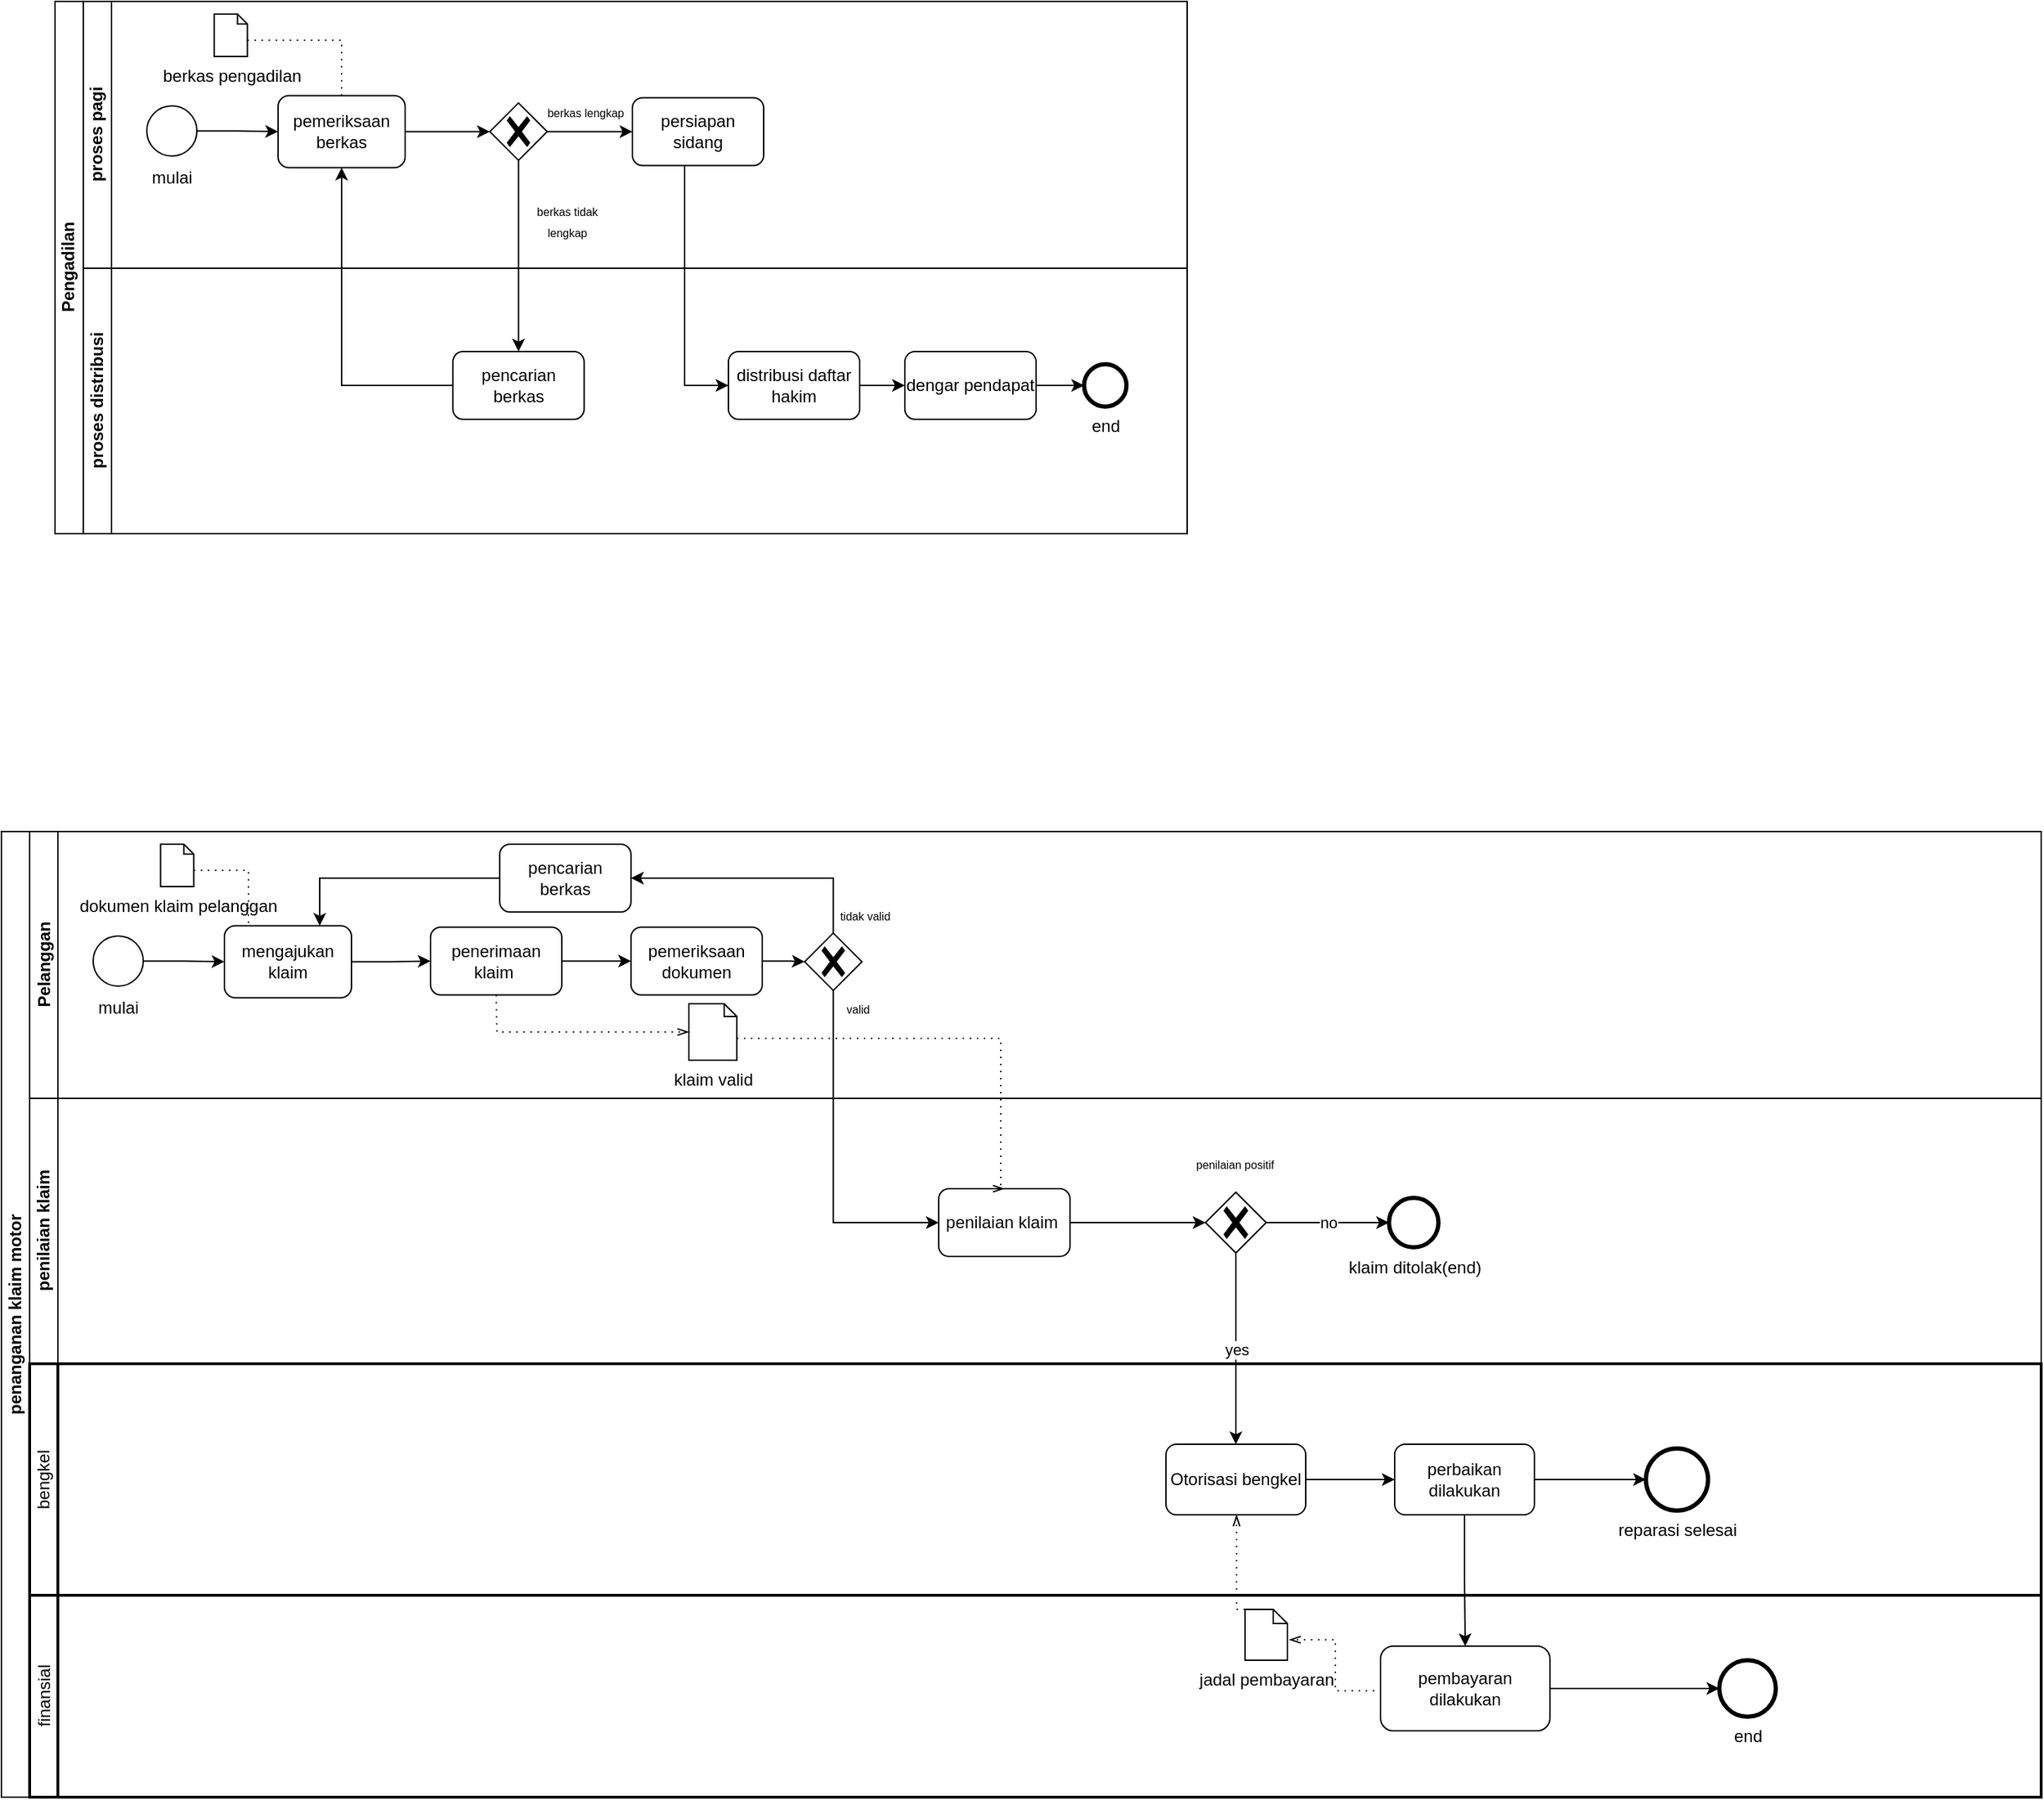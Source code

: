 <mxfile version="24.0.7" type="github">
  <diagram name="Page-1" id="BNhoLXWO7OdI7dN5E4v0">
    <mxGraphModel dx="1972" dy="1252" grid="0" gridSize="10" guides="1" tooltips="1" connect="1" arrows="1" fold="1" page="0" pageScale="1" pageWidth="850" pageHeight="1100" math="0" shadow="0">
      <root>
        <mxCell id="0" />
        <mxCell id="1" parent="0" />
        <mxCell id="Ib48CJe-XDvlAqQN1oVx-23" value="Pengadilan" style="swimlane;html=1;childLayout=stackLayout;resizeParent=1;resizeParentMax=0;horizontal=0;startSize=20;horizontalStack=0;whiteSpace=wrap;" vertex="1" parent="1">
          <mxGeometry x="-139" y="-53" width="802" height="377" as="geometry" />
        </mxCell>
        <mxCell id="Ib48CJe-XDvlAqQN1oVx-24" value="proses pagi" style="swimlane;html=1;startSize=20;horizontal=0;" vertex="1" parent="Ib48CJe-XDvlAqQN1oVx-23">
          <mxGeometry x="20" width="782" height="189" as="geometry" />
        </mxCell>
        <mxCell id="Ib48CJe-XDvlAqQN1oVx-32" style="edgeStyle=orthogonalEdgeStyle;rounded=0;orthogonalLoop=1;jettySize=auto;html=1;entryX=0;entryY=0.5;entryDx=0;entryDy=0;" edge="1" parent="Ib48CJe-XDvlAqQN1oVx-24" source="Ib48CJe-XDvlAqQN1oVx-29" target="Ib48CJe-XDvlAqQN1oVx-31">
          <mxGeometry relative="1" as="geometry" />
        </mxCell>
        <mxCell id="Ib48CJe-XDvlAqQN1oVx-29" value="" style="ellipse;whiteSpace=wrap;html=1;aspect=fixed;" vertex="1" parent="Ib48CJe-XDvlAqQN1oVx-24">
          <mxGeometry x="45" y="74" width="35.5" height="35.5" as="geometry" />
        </mxCell>
        <mxCell id="Ib48CJe-XDvlAqQN1oVx-30" value="mulai" style="text;strokeColor=none;align=center;fillColor=none;html=1;verticalAlign=middle;whiteSpace=wrap;rounded=0;" vertex="1" parent="Ib48CJe-XDvlAqQN1oVx-24">
          <mxGeometry x="32.749" y="109.996" width="60" height="30" as="geometry" />
        </mxCell>
        <mxCell id="Ib48CJe-XDvlAqQN1oVx-31" value="pemeriksaan berkas" style="rounded=1;whiteSpace=wrap;html=1;" vertex="1" parent="Ib48CJe-XDvlAqQN1oVx-24">
          <mxGeometry x="138" y="66.75" width="90" height="51" as="geometry" />
        </mxCell>
        <mxCell id="Ib48CJe-XDvlAqQN1oVx-33" value="berkas pengadilan" style="shape=mxgraph.bpmn.data;labelPosition=center;verticalLabelPosition=bottom;align=center;verticalAlign=top;size=7;html=1;" vertex="1" parent="Ib48CJe-XDvlAqQN1oVx-24">
          <mxGeometry x="92.75" y="9" width="23.5" height="30" as="geometry" />
        </mxCell>
        <mxCell id="Ib48CJe-XDvlAqQN1oVx-35" value="" style="edgeStyle=elbowEdgeStyle;fontSize=12;html=1;endFill=0;startFill=0;endSize=6;startSize=6;dashed=1;dashPattern=1 4;endArrow=none;startArrow=none;rounded=0;exitX=0;exitY=0;exitDx=23.5;exitDy=18.5;exitPerimeter=0;entryX=0.5;entryY=0;entryDx=0;entryDy=0;" edge="1" parent="Ib48CJe-XDvlAqQN1oVx-24" source="Ib48CJe-XDvlAqQN1oVx-33" target="Ib48CJe-XDvlAqQN1oVx-31">
          <mxGeometry width="160" relative="1" as="geometry">
            <mxPoint x="155" y="29" as="sourcePoint" />
            <mxPoint x="491" y="18" as="targetPoint" />
            <Array as="points">
              <mxPoint x="183" y="40" />
            </Array>
          </mxGeometry>
        </mxCell>
        <mxCell id="Ib48CJe-XDvlAqQN1oVx-39" style="edgeStyle=orthogonalEdgeStyle;rounded=0;orthogonalLoop=1;jettySize=auto;html=1;entryX=0;entryY=0.5;entryDx=0;entryDy=0;" edge="1" parent="Ib48CJe-XDvlAqQN1oVx-24" source="Ib48CJe-XDvlAqQN1oVx-36" target="Ib48CJe-XDvlAqQN1oVx-41">
          <mxGeometry relative="1" as="geometry">
            <mxPoint x="365.78" y="92.25" as="targetPoint" />
          </mxGeometry>
        </mxCell>
        <mxCell id="Ib48CJe-XDvlAqQN1oVx-36" value="" style="points=[[0.25,0.25,0],[0.5,0,0],[0.75,0.25,0],[1,0.5,0],[0.75,0.75,0],[0.5,1,0],[0.25,0.75,0],[0,0.5,0]];shape=mxgraph.bpmn.gateway2;html=1;verticalLabelPosition=bottom;labelBackgroundColor=#ffffff;verticalAlign=top;align=center;perimeter=rhombusPerimeter;outlineConnect=0;outline=none;symbol=none;gwType=exclusive;" vertex="1" parent="Ib48CJe-XDvlAqQN1oVx-24">
          <mxGeometry x="288" y="71.94" width="40.62" height="40.62" as="geometry" />
        </mxCell>
        <mxCell id="Ib48CJe-XDvlAqQN1oVx-37" style="edgeStyle=orthogonalEdgeStyle;rounded=0;orthogonalLoop=1;jettySize=auto;html=1;entryX=0;entryY=0.5;entryDx=0;entryDy=0;entryPerimeter=0;" edge="1" parent="Ib48CJe-XDvlAqQN1oVx-24" source="Ib48CJe-XDvlAqQN1oVx-31" target="Ib48CJe-XDvlAqQN1oVx-36">
          <mxGeometry relative="1" as="geometry" />
        </mxCell>
        <mxCell id="Ib48CJe-XDvlAqQN1oVx-41" value="persiapan sidang" style="rounded=1;whiteSpace=wrap;html=1;" vertex="1" parent="Ib48CJe-XDvlAqQN1oVx-24">
          <mxGeometry x="389" y="68.25" width="93" height="48" as="geometry" />
        </mxCell>
        <mxCell id="Ib48CJe-XDvlAqQN1oVx-43" value="&lt;font style=&quot;font-size: 8px;&quot;&gt;berkas lengkap&lt;/font&gt;" style="text;strokeColor=none;align=center;fillColor=none;html=1;verticalAlign=middle;whiteSpace=wrap;rounded=0;" vertex="1" parent="Ib48CJe-XDvlAqQN1oVx-24">
          <mxGeometry x="325.997" y="62.996" width="60" height="30" as="geometry" />
        </mxCell>
        <mxCell id="Ib48CJe-XDvlAqQN1oVx-45" value="&lt;font style=&quot;font-size: 8px;&quot;&gt;berkas tidak lengkap&lt;/font&gt;" style="text;strokeColor=none;align=center;fillColor=none;html=1;verticalAlign=middle;whiteSpace=wrap;rounded=0;" vertex="1" parent="Ib48CJe-XDvlAqQN1oVx-24">
          <mxGeometry x="312.997" y="139.996" width="60" height="30" as="geometry" />
        </mxCell>
        <mxCell id="Ib48CJe-XDvlAqQN1oVx-25" value="proses distribusi" style="swimlane;html=1;startSize=20;horizontal=0;" vertex="1" parent="Ib48CJe-XDvlAqQN1oVx-23">
          <mxGeometry x="20" y="189" width="782" height="188" as="geometry" />
        </mxCell>
        <mxCell id="Ib48CJe-XDvlAqQN1oVx-38" value="pencarian berkas" style="rounded=1;whiteSpace=wrap;html=1;" vertex="1" parent="Ib48CJe-XDvlAqQN1oVx-25">
          <mxGeometry x="261.81" y="59" width="93" height="48" as="geometry" />
        </mxCell>
        <mxCell id="Ib48CJe-XDvlAqQN1oVx-70" style="edgeStyle=orthogonalEdgeStyle;rounded=0;orthogonalLoop=1;jettySize=auto;html=1;entryX=0;entryY=0.5;entryDx=0;entryDy=0;" edge="1" parent="Ib48CJe-XDvlAqQN1oVx-25" source="Ib48CJe-XDvlAqQN1oVx-47" target="Ib48CJe-XDvlAqQN1oVx-69">
          <mxGeometry relative="1" as="geometry" />
        </mxCell>
        <mxCell id="Ib48CJe-XDvlAqQN1oVx-47" value="distribusi daftar hakim" style="rounded=1;whiteSpace=wrap;html=1;" vertex="1" parent="Ib48CJe-XDvlAqQN1oVx-25">
          <mxGeometry x="457" y="59" width="93" height="48" as="geometry" />
        </mxCell>
        <mxCell id="Ib48CJe-XDvlAqQN1oVx-72" style="edgeStyle=orthogonalEdgeStyle;rounded=0;orthogonalLoop=1;jettySize=auto;html=1;" edge="1" parent="Ib48CJe-XDvlAqQN1oVx-25" source="Ib48CJe-XDvlAqQN1oVx-69" target="Ib48CJe-XDvlAqQN1oVx-71">
          <mxGeometry relative="1" as="geometry" />
        </mxCell>
        <mxCell id="Ib48CJe-XDvlAqQN1oVx-69" value="dengar pendapat" style="rounded=1;whiteSpace=wrap;html=1;" vertex="1" parent="Ib48CJe-XDvlAqQN1oVx-25">
          <mxGeometry x="582" y="59" width="93" height="48" as="geometry" />
        </mxCell>
        <mxCell id="Ib48CJe-XDvlAqQN1oVx-71" value="end" style="points=[[0.145,0.145,0],[0.5,0,0],[0.855,0.145,0],[1,0.5,0],[0.855,0.855,0],[0.5,1,0],[0.145,0.855,0],[0,0.5,0]];shape=mxgraph.bpmn.event;html=1;verticalLabelPosition=bottom;labelBackgroundColor=#ffffff;verticalAlign=top;align=center;perimeter=ellipsePerimeter;outlineConnect=0;aspect=fixed;outline=end;symbol=terminate2;" vertex="1" parent="Ib48CJe-XDvlAqQN1oVx-25">
          <mxGeometry x="709" y="68" width="30" height="30" as="geometry" />
        </mxCell>
        <mxCell id="Ib48CJe-XDvlAqQN1oVx-44" style="edgeStyle=orthogonalEdgeStyle;rounded=0;orthogonalLoop=1;jettySize=auto;html=1;exitX=0.5;exitY=1;exitDx=0;exitDy=0;exitPerimeter=0;entryX=0.5;entryY=0;entryDx=0;entryDy=0;" edge="1" parent="Ib48CJe-XDvlAqQN1oVx-23" source="Ib48CJe-XDvlAqQN1oVx-36" target="Ib48CJe-XDvlAqQN1oVx-38">
          <mxGeometry relative="1" as="geometry" />
        </mxCell>
        <mxCell id="Ib48CJe-XDvlAqQN1oVx-46" style="edgeStyle=orthogonalEdgeStyle;rounded=0;orthogonalLoop=1;jettySize=auto;html=1;entryX=0.5;entryY=1;entryDx=0;entryDy=0;" edge="1" parent="Ib48CJe-XDvlAqQN1oVx-23" source="Ib48CJe-XDvlAqQN1oVx-38" target="Ib48CJe-XDvlAqQN1oVx-31">
          <mxGeometry relative="1" as="geometry" />
        </mxCell>
        <mxCell id="Ib48CJe-XDvlAqQN1oVx-48" style="edgeStyle=orthogonalEdgeStyle;rounded=0;orthogonalLoop=1;jettySize=auto;html=1;" edge="1" parent="Ib48CJe-XDvlAqQN1oVx-23" source="Ib48CJe-XDvlAqQN1oVx-41" target="Ib48CJe-XDvlAqQN1oVx-47">
          <mxGeometry relative="1" as="geometry">
            <Array as="points">
              <mxPoint x="446" y="272" />
            </Array>
          </mxGeometry>
        </mxCell>
        <mxCell id="Ib48CJe-XDvlAqQN1oVx-73" value="penanganan klaim motor" style="swimlane;html=1;childLayout=stackLayout;resizeParent=1;resizeParentMax=0;horizontal=0;startSize=20;horizontalStack=0;whiteSpace=wrap;" vertex="1" parent="1">
          <mxGeometry x="-177" y="535" width="1445" height="684" as="geometry" />
        </mxCell>
        <mxCell id="Ib48CJe-XDvlAqQN1oVx-111" style="edgeStyle=orthogonalEdgeStyle;rounded=0;orthogonalLoop=1;jettySize=auto;html=1;entryX=0;entryY=0.5;entryDx=0;entryDy=0;" edge="1" parent="Ib48CJe-XDvlAqQN1oVx-73" source="Ib48CJe-XDvlAqQN1oVx-102" target="Ib48CJe-XDvlAqQN1oVx-110">
          <mxGeometry relative="1" as="geometry">
            <Array as="points">
              <mxPoint x="589" y="277" />
            </Array>
          </mxGeometry>
        </mxCell>
        <mxCell id="Ib48CJe-XDvlAqQN1oVx-74" value="Pelanggan" style="swimlane;html=1;startSize=20;horizontal=0;" vertex="1" parent="Ib48CJe-XDvlAqQN1oVx-73">
          <mxGeometry x="20" width="1425" height="189" as="geometry" />
        </mxCell>
        <mxCell id="Ib48CJe-XDvlAqQN1oVx-75" style="edgeStyle=orthogonalEdgeStyle;rounded=0;orthogonalLoop=1;jettySize=auto;html=1;entryX=0;entryY=0.5;entryDx=0;entryDy=0;" edge="1" parent="Ib48CJe-XDvlAqQN1oVx-74" source="Ib48CJe-XDvlAqQN1oVx-76" target="Ib48CJe-XDvlAqQN1oVx-78">
          <mxGeometry relative="1" as="geometry" />
        </mxCell>
        <mxCell id="Ib48CJe-XDvlAqQN1oVx-76" value="" style="ellipse;whiteSpace=wrap;html=1;aspect=fixed;" vertex="1" parent="Ib48CJe-XDvlAqQN1oVx-74">
          <mxGeometry x="45" y="74" width="35.5" height="35.5" as="geometry" />
        </mxCell>
        <mxCell id="Ib48CJe-XDvlAqQN1oVx-77" value="mulai" style="text;strokeColor=none;align=center;fillColor=none;html=1;verticalAlign=middle;whiteSpace=wrap;rounded=0;" vertex="1" parent="Ib48CJe-XDvlAqQN1oVx-74">
          <mxGeometry x="32.749" y="109.996" width="60" height="30" as="geometry" />
        </mxCell>
        <mxCell id="Ib48CJe-XDvlAqQN1oVx-78" value="mengajukan klaim" style="rounded=1;whiteSpace=wrap;html=1;" vertex="1" parent="Ib48CJe-XDvlAqQN1oVx-74">
          <mxGeometry x="138" y="66.75" width="90" height="51" as="geometry" />
        </mxCell>
        <mxCell id="Ib48CJe-XDvlAqQN1oVx-79" value="dokumen klaim pelanggan" style="shape=mxgraph.bpmn.data;labelPosition=center;verticalLabelPosition=bottom;align=center;verticalAlign=top;size=7;html=1;" vertex="1" parent="Ib48CJe-XDvlAqQN1oVx-74">
          <mxGeometry x="92.75" y="9" width="23.5" height="30" as="geometry" />
        </mxCell>
        <mxCell id="Ib48CJe-XDvlAqQN1oVx-80" value="" style="edgeStyle=elbowEdgeStyle;fontSize=12;html=1;endFill=0;startFill=0;endSize=6;startSize=6;dashed=1;dashPattern=1 4;endArrow=none;startArrow=none;rounded=0;exitX=0;exitY=0;exitDx=23.5;exitDy=18.5;exitPerimeter=0;" edge="1" parent="Ib48CJe-XDvlAqQN1oVx-74" source="Ib48CJe-XDvlAqQN1oVx-79">
          <mxGeometry width="160" relative="1" as="geometry">
            <mxPoint x="155" y="29" as="sourcePoint" />
            <mxPoint x="155" y="65" as="targetPoint" />
            <Array as="points">
              <mxPoint x="155" y="28" />
            </Array>
          </mxGeometry>
        </mxCell>
        <mxCell id="Ib48CJe-XDvlAqQN1oVx-83" style="edgeStyle=orthogonalEdgeStyle;rounded=0;orthogonalLoop=1;jettySize=auto;html=1;entryX=0;entryY=0.5;entryDx=0;entryDy=0;" edge="1" parent="Ib48CJe-XDvlAqQN1oVx-74" source="Ib48CJe-XDvlAqQN1oVx-78" target="Ib48CJe-XDvlAqQN1oVx-84">
          <mxGeometry relative="1" as="geometry">
            <mxPoint x="288" y="92.25" as="targetPoint" />
          </mxGeometry>
        </mxCell>
        <mxCell id="Ib48CJe-XDvlAqQN1oVx-101" style="edgeStyle=orthogonalEdgeStyle;rounded=0;orthogonalLoop=1;jettySize=auto;html=1;entryX=0;entryY=0.5;entryDx=0;entryDy=0;" edge="1" parent="Ib48CJe-XDvlAqQN1oVx-74" source="Ib48CJe-XDvlAqQN1oVx-84" target="Ib48CJe-XDvlAqQN1oVx-100">
          <mxGeometry relative="1" as="geometry" />
        </mxCell>
        <mxCell id="Ib48CJe-XDvlAqQN1oVx-84" value="penerimaan klaim&amp;nbsp;" style="rounded=1;whiteSpace=wrap;html=1;" vertex="1" parent="Ib48CJe-XDvlAqQN1oVx-74">
          <mxGeometry x="284" y="67.75" width="93" height="48" as="geometry" />
        </mxCell>
        <mxCell id="Ib48CJe-XDvlAqQN1oVx-108" style="edgeStyle=orthogonalEdgeStyle;rounded=0;orthogonalLoop=1;jettySize=auto;html=1;" edge="1" parent="Ib48CJe-XDvlAqQN1oVx-74" source="Ib48CJe-XDvlAqQN1oVx-100" target="Ib48CJe-XDvlAqQN1oVx-102">
          <mxGeometry relative="1" as="geometry" />
        </mxCell>
        <mxCell id="Ib48CJe-XDvlAqQN1oVx-100" value="pemeriksaan dokumen" style="rounded=1;whiteSpace=wrap;html=1;" vertex="1" parent="Ib48CJe-XDvlAqQN1oVx-74">
          <mxGeometry x="426" y="67.75" width="93" height="48" as="geometry" />
        </mxCell>
        <mxCell id="Ib48CJe-XDvlAqQN1oVx-115" style="edgeStyle=orthogonalEdgeStyle;rounded=0;orthogonalLoop=1;jettySize=auto;html=1;entryX=1;entryY=0.5;entryDx=0;entryDy=0;" edge="1" parent="Ib48CJe-XDvlAqQN1oVx-74" source="Ib48CJe-XDvlAqQN1oVx-102" target="Ib48CJe-XDvlAqQN1oVx-88">
          <mxGeometry relative="1" as="geometry">
            <Array as="points">
              <mxPoint x="569" y="33" />
            </Array>
          </mxGeometry>
        </mxCell>
        <mxCell id="Ib48CJe-XDvlAqQN1oVx-102" value="" style="points=[[0.25,0.25,0],[0.5,0,0],[0.75,0.25,0],[1,0.5,0],[0.75,0.75,0],[0.5,1,0],[0.25,0.75,0],[0,0.5,0]];shape=mxgraph.bpmn.gateway2;html=1;verticalLabelPosition=bottom;labelBackgroundColor=#ffffff;verticalAlign=top;align=center;perimeter=rhombusPerimeter;outlineConnect=0;outline=none;symbol=none;gwType=exclusive;" vertex="1" parent="Ib48CJe-XDvlAqQN1oVx-74">
          <mxGeometry x="549" y="71.94" width="40.62" height="40.62" as="geometry" />
        </mxCell>
        <mxCell id="Ib48CJe-XDvlAqQN1oVx-104" value="&lt;font style=&quot;font-size: 8px;&quot;&gt;tidak valid&lt;/font&gt;" style="text;strokeColor=none;align=center;fillColor=none;html=1;verticalAlign=middle;whiteSpace=wrap;rounded=0;" vertex="1" parent="Ib48CJe-XDvlAqQN1oVx-74">
          <mxGeometry x="561.997" y="43.996" width="60" height="30" as="geometry" />
        </mxCell>
        <mxCell id="Ib48CJe-XDvlAqQN1oVx-103" value="&lt;font style=&quot;font-size: 8px;&quot;&gt;valid&lt;/font&gt;" style="text;strokeColor=none;align=center;fillColor=none;html=1;verticalAlign=middle;whiteSpace=wrap;rounded=0;" vertex="1" parent="Ib48CJe-XDvlAqQN1oVx-74">
          <mxGeometry x="556.997" y="109.996" width="60" height="30" as="geometry" />
        </mxCell>
        <mxCell id="Ib48CJe-XDvlAqQN1oVx-114" style="edgeStyle=orthogonalEdgeStyle;rounded=0;orthogonalLoop=1;jettySize=auto;html=1;entryX=0.75;entryY=0;entryDx=0;entryDy=0;" edge="1" parent="Ib48CJe-XDvlAqQN1oVx-74" source="Ib48CJe-XDvlAqQN1oVx-88" target="Ib48CJe-XDvlAqQN1oVx-78">
          <mxGeometry relative="1" as="geometry" />
        </mxCell>
        <mxCell id="Ib48CJe-XDvlAqQN1oVx-88" value="pencarian berkas" style="rounded=1;whiteSpace=wrap;html=1;" vertex="1" parent="Ib48CJe-XDvlAqQN1oVx-74">
          <mxGeometry x="333" y="9" width="93" height="48" as="geometry" />
        </mxCell>
        <mxCell id="Ib48CJe-XDvlAqQN1oVx-116" value="klaim valid" style="shape=mxgraph.bpmn.data;labelPosition=center;verticalLabelPosition=bottom;align=center;verticalAlign=top;size=9;html=1;" vertex="1" parent="Ib48CJe-XDvlAqQN1oVx-74">
          <mxGeometry x="467" y="122" width="34" height="40" as="geometry" />
        </mxCell>
        <mxCell id="Ib48CJe-XDvlAqQN1oVx-147" value="" style="edgeStyle=elbowEdgeStyle;fontSize=12;html=1;endFill=0;startFill=0;endSize=6;startSize=6;dashed=1;dashPattern=1 4;endArrow=openThin;startArrow=none;rounded=0;entryX=0;entryY=0.5;entryDx=0;entryDy=0;entryPerimeter=0;exitX=0.5;exitY=1;exitDx=0;exitDy=0;" edge="1" parent="Ib48CJe-XDvlAqQN1oVx-74" source="Ib48CJe-XDvlAqQN1oVx-84" target="Ib48CJe-XDvlAqQN1oVx-116">
          <mxGeometry width="160" relative="1" as="geometry">
            <mxPoint x="247" y="145" as="sourcePoint" />
            <mxPoint x="407" y="145" as="targetPoint" />
            <Array as="points">
              <mxPoint x="331" y="142" />
            </Array>
          </mxGeometry>
        </mxCell>
        <mxCell id="Ib48CJe-XDvlAqQN1oVx-87" value="penilaian klaim" style="swimlane;html=1;startSize=20;horizontal=0;" vertex="1" parent="Ib48CJe-XDvlAqQN1oVx-73">
          <mxGeometry x="20" y="189" width="1425" height="188" as="geometry" />
        </mxCell>
        <mxCell id="Ib48CJe-XDvlAqQN1oVx-120" style="edgeStyle=orthogonalEdgeStyle;rounded=0;orthogonalLoop=1;jettySize=auto;html=1;" edge="1" parent="Ib48CJe-XDvlAqQN1oVx-87" source="Ib48CJe-XDvlAqQN1oVx-110" target="Ib48CJe-XDvlAqQN1oVx-119">
          <mxGeometry relative="1" as="geometry" />
        </mxCell>
        <mxCell id="Ib48CJe-XDvlAqQN1oVx-110" value="penilaian klaim&amp;nbsp;" style="rounded=1;whiteSpace=wrap;html=1;" vertex="1" parent="Ib48CJe-XDvlAqQN1oVx-87">
          <mxGeometry x="644" y="64" width="93" height="48" as="geometry" />
        </mxCell>
        <mxCell id="Ib48CJe-XDvlAqQN1oVx-123" value="no" style="edgeStyle=orthogonalEdgeStyle;rounded=0;orthogonalLoop=1;jettySize=auto;html=1;" edge="1" parent="Ib48CJe-XDvlAqQN1oVx-87" source="Ib48CJe-XDvlAqQN1oVx-119" target="Ib48CJe-XDvlAqQN1oVx-121">
          <mxGeometry relative="1" as="geometry" />
        </mxCell>
        <mxCell id="Ib48CJe-XDvlAqQN1oVx-119" value="" style="points=[[0.25,0.25,0],[0.5,0,0],[0.75,0.25,0],[1,0.5,0],[0.75,0.75,0],[0.5,1,0],[0.25,0.75,0],[0,0.5,0]];shape=mxgraph.bpmn.gateway2;html=1;verticalLabelPosition=bottom;labelBackgroundColor=#ffffff;verticalAlign=top;align=center;perimeter=rhombusPerimeter;outlineConnect=0;outline=none;symbol=none;gwType=exclusive;" vertex="1" parent="Ib48CJe-XDvlAqQN1oVx-87">
          <mxGeometry x="833" y="66.5" width="43" height="43" as="geometry" />
        </mxCell>
        <mxCell id="Ib48CJe-XDvlAqQN1oVx-121" value="klaim ditolak(end)" style="points=[[0.145,0.145,0],[0.5,0,0],[0.855,0.145,0],[1,0.5,0],[0.855,0.855,0],[0.5,1,0],[0.145,0.855,0],[0,0.5,0]];shape=mxgraph.bpmn.event;html=1;verticalLabelPosition=bottom;labelBackgroundColor=#ffffff;verticalAlign=top;align=center;perimeter=ellipsePerimeter;outlineConnect=0;aspect=fixed;outline=end;symbol=terminate2;" vertex="1" parent="Ib48CJe-XDvlAqQN1oVx-87">
          <mxGeometry x="963" y="70.5" width="35" height="35" as="geometry" />
        </mxCell>
        <mxCell id="Ib48CJe-XDvlAqQN1oVx-130" value="&lt;font style=&quot;font-size: 8px;&quot;&gt;penilaian positif&lt;/font&gt;" style="text;strokeColor=none;align=center;fillColor=none;html=1;verticalAlign=middle;whiteSpace=wrap;rounded=0;" vertex="1" parent="Ib48CJe-XDvlAqQN1oVx-87">
          <mxGeometry x="824.497" y="30.996" width="60" height="30" as="geometry" />
        </mxCell>
        <mxCell id="Ib48CJe-XDvlAqQN1oVx-136" value="bengkel" style="swimlane;html=1;startSize=20;fontStyle=0;collapsible=0;horizontal=0;swimlaneLine=1;swimlaneFillColor=#ffffff;strokeWidth=2;whiteSpace=wrap;" vertex="1" parent="Ib48CJe-XDvlAqQN1oVx-73">
          <mxGeometry x="20" y="377" width="1425" height="164" as="geometry" />
        </mxCell>
        <mxCell id="Ib48CJe-XDvlAqQN1oVx-125" value="Otorisasi bengkel" style="rounded=1;whiteSpace=wrap;html=1;" vertex="1" parent="Ib48CJe-XDvlAqQN1oVx-136">
          <mxGeometry x="805" y="57" width="99" height="50" as="geometry" />
        </mxCell>
        <mxCell id="Ib48CJe-XDvlAqQN1oVx-150" value="" style="edgeStyle=orthogonalEdgeStyle;rounded=0;orthogonalLoop=1;jettySize=auto;html=1;" edge="1" parent="Ib48CJe-XDvlAqQN1oVx-136" source="Ib48CJe-XDvlAqQN1oVx-132" target="Ib48CJe-XDvlAqQN1oVx-149">
          <mxGeometry relative="1" as="geometry" />
        </mxCell>
        <mxCell id="Ib48CJe-XDvlAqQN1oVx-132" value="perbaikan dilakukan" style="rounded=1;whiteSpace=wrap;html=1;" vertex="1" parent="Ib48CJe-XDvlAqQN1oVx-136">
          <mxGeometry x="967" y="57" width="99" height="50" as="geometry" />
        </mxCell>
        <mxCell id="Ib48CJe-XDvlAqQN1oVx-133" value="" style="edgeStyle=orthogonalEdgeStyle;rounded=0;orthogonalLoop=1;jettySize=auto;html=1;" edge="1" parent="Ib48CJe-XDvlAqQN1oVx-136" source="Ib48CJe-XDvlAqQN1oVx-125" target="Ib48CJe-XDvlAqQN1oVx-132">
          <mxGeometry relative="1" as="geometry" />
        </mxCell>
        <mxCell id="Ib48CJe-XDvlAqQN1oVx-149" value="reparasi selesai&lt;div&gt;&lt;br&gt;&lt;/div&gt;" style="points=[[0.145,0.145,0],[0.5,0,0],[0.855,0.145,0],[1,0.5,0],[0.855,0.855,0],[0.5,1,0],[0.145,0.855,0],[0,0.5,0]];shape=mxgraph.bpmn.event;html=1;verticalLabelPosition=bottom;labelBackgroundColor=#ffffff;verticalAlign=top;align=center;perimeter=ellipsePerimeter;outlineConnect=0;aspect=fixed;outline=end;symbol=terminate2;" vertex="1" parent="Ib48CJe-XDvlAqQN1oVx-136">
          <mxGeometry x="1145" y="60" width="44" height="44" as="geometry" />
        </mxCell>
        <mxCell id="Ib48CJe-XDvlAqQN1oVx-126" value="yes" style="edgeStyle=orthogonalEdgeStyle;rounded=0;orthogonalLoop=1;jettySize=auto;html=1;" edge="1" parent="Ib48CJe-XDvlAqQN1oVx-73" source="Ib48CJe-XDvlAqQN1oVx-119" target="Ib48CJe-XDvlAqQN1oVx-125">
          <mxGeometry relative="1" as="geometry" />
        </mxCell>
        <mxCell id="Ib48CJe-XDvlAqQN1oVx-97" value="finansial" style="swimlane;html=1;startSize=20;fontStyle=0;collapsible=0;horizontal=0;swimlaneLine=1;swimlaneFillColor=#ffffff;strokeWidth=2;whiteSpace=wrap;" vertex="1" parent="Ib48CJe-XDvlAqQN1oVx-73">
          <mxGeometry x="20" y="541" width="1425" height="143" as="geometry" />
        </mxCell>
        <mxCell id="Ib48CJe-XDvlAqQN1oVx-141" value="" style="edgeStyle=orthogonalEdgeStyle;rounded=0;orthogonalLoop=1;jettySize=auto;html=1;" edge="1" parent="Ib48CJe-XDvlAqQN1oVx-97" source="Ib48CJe-XDvlAqQN1oVx-138" target="Ib48CJe-XDvlAqQN1oVx-140">
          <mxGeometry relative="1" as="geometry" />
        </mxCell>
        <mxCell id="Ib48CJe-XDvlAqQN1oVx-138" value="pembayaran dilakukan" style="rounded=1;whiteSpace=wrap;html=1;" vertex="1" parent="Ib48CJe-XDvlAqQN1oVx-97">
          <mxGeometry x="957" y="36" width="120" height="60" as="geometry" />
        </mxCell>
        <mxCell id="Ib48CJe-XDvlAqQN1oVx-140" value="end" style="points=[[0.145,0.145,0],[0.5,0,0],[0.855,0.145,0],[1,0.5,0],[0.855,0.855,0],[0.5,1,0],[0.145,0.855,0],[0,0.5,0]];shape=mxgraph.bpmn.event;html=1;verticalLabelPosition=bottom;labelBackgroundColor=#ffffff;verticalAlign=top;align=center;perimeter=ellipsePerimeter;outlineConnect=0;aspect=fixed;outline=end;symbol=terminate2;" vertex="1" parent="Ib48CJe-XDvlAqQN1oVx-97">
          <mxGeometry x="1197" y="46" width="40" height="40" as="geometry" />
        </mxCell>
        <mxCell id="Ib48CJe-XDvlAqQN1oVx-142" value="jadal pembayaran" style="shape=mxgraph.bpmn.data;labelPosition=center;verticalLabelPosition=bottom;align=center;verticalAlign=top;size=10;html=1;" vertex="1" parent="Ib48CJe-XDvlAqQN1oVx-97">
          <mxGeometry x="861" y="10" width="30" height="36" as="geometry" />
        </mxCell>
        <mxCell id="Ib48CJe-XDvlAqQN1oVx-146" value="" style="edgeStyle=elbowEdgeStyle;fontSize=12;html=1;endFill=0;startFill=0;endSize=6;startSize=6;dashed=1;dashPattern=1 4;endArrow=openThin;startArrow=none;rounded=0;entryX=1.046;entryY=0.596;entryDx=0;entryDy=0;entryPerimeter=0;exitX=0.004;exitY=0.528;exitDx=0;exitDy=0;exitPerimeter=0;" edge="1" parent="Ib48CJe-XDvlAqQN1oVx-97" source="Ib48CJe-XDvlAqQN1oVx-138" target="Ib48CJe-XDvlAqQN1oVx-142">
          <mxGeometry width="160" relative="1" as="geometry">
            <mxPoint x="904" y="21" as="sourcePoint" />
            <mxPoint x="929" y="34" as="targetPoint" />
          </mxGeometry>
        </mxCell>
        <mxCell id="Ib48CJe-XDvlAqQN1oVx-139" style="edgeStyle=orthogonalEdgeStyle;rounded=0;orthogonalLoop=1;jettySize=auto;html=1;entryX=0.5;entryY=0;entryDx=0;entryDy=0;" edge="1" parent="Ib48CJe-XDvlAqQN1oVx-73" source="Ib48CJe-XDvlAqQN1oVx-132" target="Ib48CJe-XDvlAqQN1oVx-138">
          <mxGeometry relative="1" as="geometry" />
        </mxCell>
        <mxCell id="Ib48CJe-XDvlAqQN1oVx-148" value="" style="edgeStyle=elbowEdgeStyle;fontSize=12;html=1;endFill=0;startFill=0;endSize=6;startSize=6;dashed=1;dashPattern=1 4;endArrow=openThin;startArrow=none;rounded=0;exitX=0;exitY=0;exitDx=34;exitDy=24.5;exitPerimeter=0;entryX=0.5;entryY=0;entryDx=0;entryDy=0;" edge="1" parent="Ib48CJe-XDvlAqQN1oVx-73" source="Ib48CJe-XDvlAqQN1oVx-116" target="Ib48CJe-XDvlAqQN1oVx-110">
          <mxGeometry width="160" relative="1" as="geometry">
            <mxPoint x="644" y="135" as="sourcePoint" />
            <mxPoint x="804" y="135" as="targetPoint" />
            <Array as="points">
              <mxPoint x="708" y="185" />
            </Array>
          </mxGeometry>
        </mxCell>
        <mxCell id="Ib48CJe-XDvlAqQN1oVx-151" value="" style="edgeStyle=elbowEdgeStyle;fontSize=12;html=1;endFill=0;startFill=0;endSize=6;startSize=6;dashed=1;dashPattern=1 4;endArrow=openThin;startArrow=none;rounded=0;entryX=0.5;entryY=1;entryDx=0;entryDy=0;exitX=0.5;exitY=0;exitDx=0;exitDy=0;exitPerimeter=0;" edge="1" parent="Ib48CJe-XDvlAqQN1oVx-73" source="Ib48CJe-XDvlAqQN1oVx-142" target="Ib48CJe-XDvlAqQN1oVx-125">
          <mxGeometry width="160" relative="1" as="geometry">
            <mxPoint x="548" y="480" as="sourcePoint" />
            <mxPoint x="708" y="480" as="targetPoint" />
            <Array as="points">
              <mxPoint x="875" y="521" />
            </Array>
          </mxGeometry>
        </mxCell>
      </root>
    </mxGraphModel>
  </diagram>
</mxfile>
